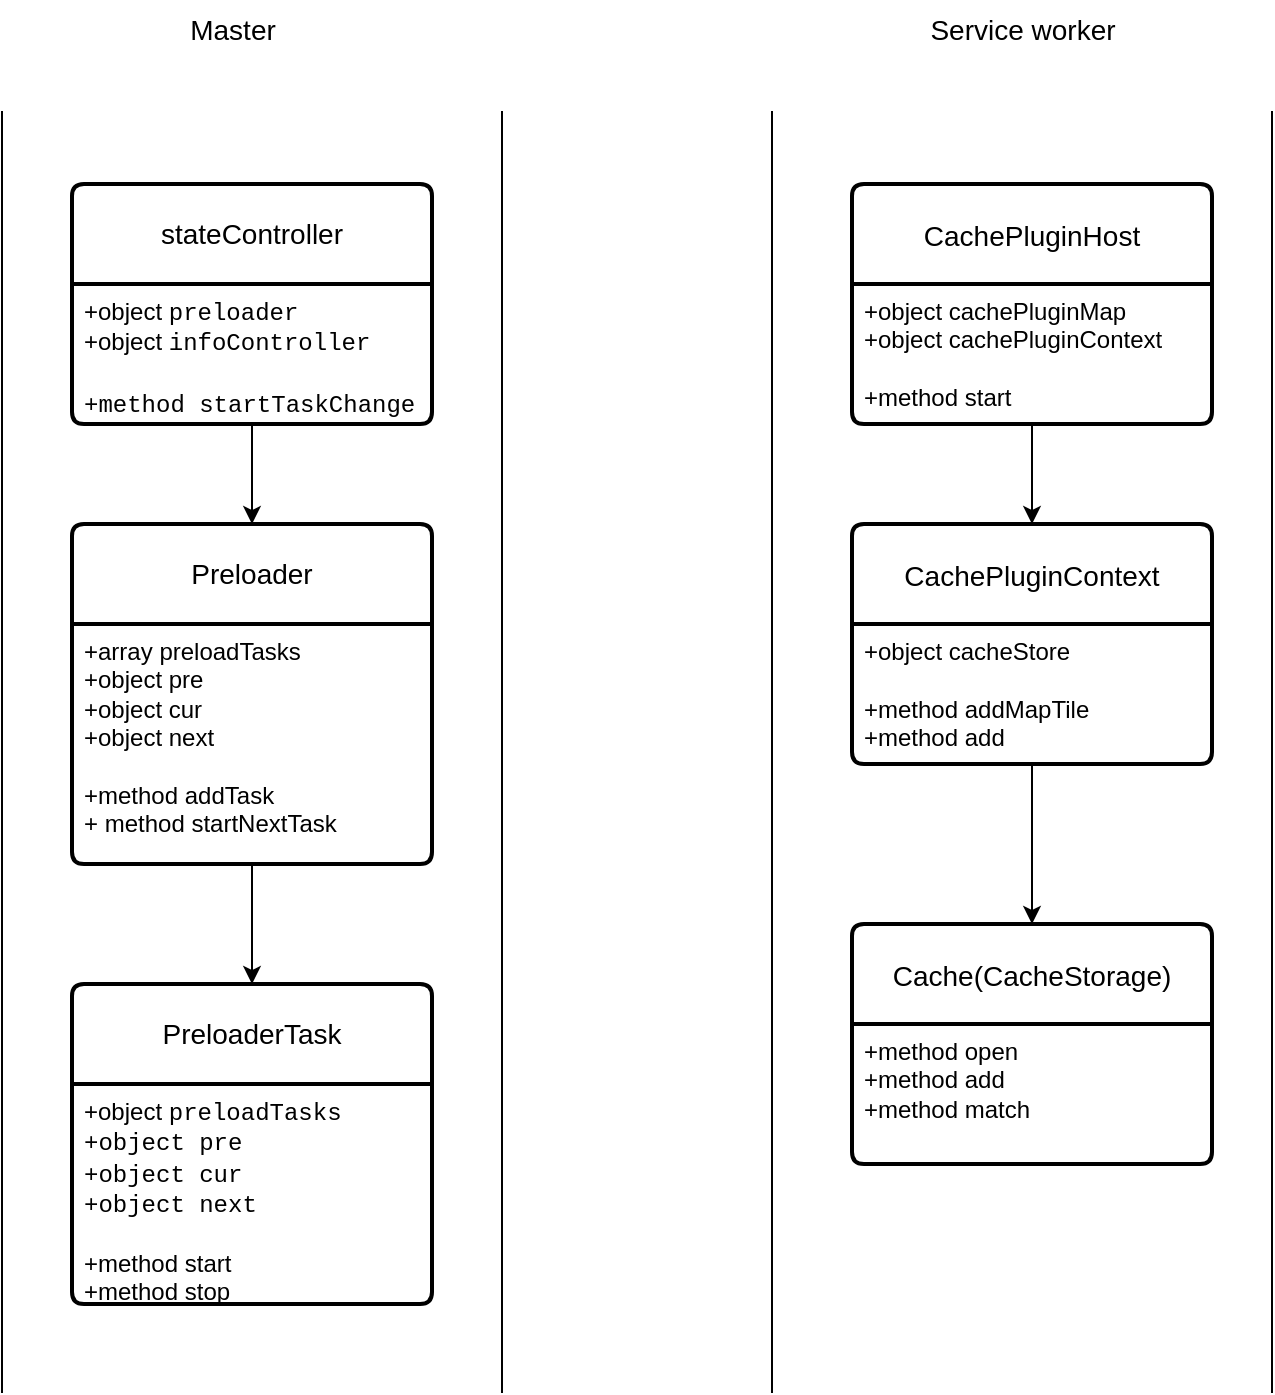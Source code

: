 <mxfile version="24.4.8" type="github">
  <diagram name="第 1 页" id="WsUVucrzqdGAJNQKU3am">
    <mxGraphModel dx="1304" dy="790" grid="1" gridSize="10" guides="1" tooltips="1" connect="1" arrows="1" fold="1" page="1" pageScale="1" pageWidth="1169" pageHeight="827" math="0" shadow="0">
      <root>
        <mxCell id="0" />
        <mxCell id="1" parent="0" />
        <mxCell id="zJQUdyqLXVvUJiN5wL6E-17" value="" style="edgeStyle=orthogonalEdgeStyle;rounded=0;orthogonalLoop=1;jettySize=auto;html=1;" edge="1" parent="1" source="zJQUdyqLXVvUJiN5wL6E-13" target="zJQUdyqLXVvUJiN5wL6E-15">
          <mxGeometry relative="1" as="geometry" />
        </mxCell>
        <mxCell id="zJQUdyqLXVvUJiN5wL6E-13" value="stateController" style="swimlane;childLayout=stackLayout;horizontal=1;startSize=50;horizontalStack=0;rounded=1;fontSize=14;fontStyle=0;strokeWidth=2;resizeParent=0;resizeLast=1;shadow=0;dashed=0;align=center;arcSize=4;whiteSpace=wrap;html=1;" vertex="1" parent="1">
          <mxGeometry x="80" y="130" width="180" height="120" as="geometry" />
        </mxCell>
        <mxCell id="zJQUdyqLXVvUJiN5wL6E-14" value="+object&amp;nbsp;&lt;font face=&quot;JetBrains Mono, Menlo, Monaco, Courier New, monospace, Menlo, Monaco, Courier New, monospace&quot;&gt;&lt;span style=&quot;white-space-collapse: preserve;&quot;&gt;preloader&lt;/span&gt;&lt;/font&gt;&lt;br&gt;+object&amp;nbsp;&lt;span style=&quot;font-family: &amp;quot;JetBrains Mono&amp;quot;, Menlo, Monaco, &amp;quot;Courier New&amp;quot;, monospace, Menlo, Monaco, &amp;quot;Courier New&amp;quot;, monospace; white-space-collapse: preserve;&quot;&gt;infoController&lt;/span&gt;&lt;div&gt;&lt;span style=&quot;font-family: &amp;quot;JetBrains Mono&amp;quot;, Menlo, Monaco, &amp;quot;Courier New&amp;quot;, monospace, Menlo, Monaco, &amp;quot;Courier New&amp;quot;, monospace; white-space-collapse: preserve;&quot;&gt;&lt;br&gt;&lt;/span&gt;&lt;/div&gt;&lt;div&gt;&lt;span style=&quot;font-family: &amp;quot;JetBrains Mono&amp;quot;, Menlo, Monaco, &amp;quot;Courier New&amp;quot;, monospace, Menlo, Monaco, &amp;quot;Courier New&amp;quot;, monospace; white-space-collapse: preserve;&quot;&gt;+method startTaskChange&lt;/span&gt;&lt;/div&gt;" style="align=left;strokeColor=none;fillColor=none;spacingLeft=4;fontSize=12;verticalAlign=top;resizable=0;rotatable=0;part=1;html=1;" vertex="1" parent="zJQUdyqLXVvUJiN5wL6E-13">
          <mxGeometry y="50" width="180" height="70" as="geometry" />
        </mxCell>
        <mxCell id="zJQUdyqLXVvUJiN5wL6E-20" value="" style="edgeStyle=orthogonalEdgeStyle;rounded=0;orthogonalLoop=1;jettySize=auto;html=1;" edge="1" parent="1" source="zJQUdyqLXVvUJiN5wL6E-15" target="zJQUdyqLXVvUJiN5wL6E-18">
          <mxGeometry relative="1" as="geometry" />
        </mxCell>
        <mxCell id="zJQUdyqLXVvUJiN5wL6E-15" value="Preloader" style="swimlane;childLayout=stackLayout;horizontal=1;startSize=50;horizontalStack=0;rounded=1;fontSize=14;fontStyle=0;strokeWidth=2;resizeParent=0;resizeLast=1;shadow=0;dashed=0;align=center;arcSize=4;whiteSpace=wrap;html=1;" vertex="1" parent="1">
          <mxGeometry x="80" y="300" width="180" height="170" as="geometry" />
        </mxCell>
        <mxCell id="zJQUdyqLXVvUJiN5wL6E-16" value="+array&amp;nbsp;&lt;span style=&quot;white-space-collapse: preserve;&quot;&gt;preloadTasks&lt;/span&gt;&lt;div&gt;&lt;span style=&quot;white-space-collapse: preserve;&quot;&gt;+object pre&lt;/span&gt;&lt;/div&gt;&lt;div&gt;&lt;span style=&quot;white-space-collapse: preserve;&quot;&gt;+object cur&lt;/span&gt;&lt;/div&gt;&lt;div&gt;&lt;span style=&quot;white-space-collapse: preserve;&quot;&gt;+object next&lt;/span&gt;&lt;/div&gt;&lt;div&gt;&lt;br&gt;&lt;/div&gt;&lt;div&gt;+method addTask&lt;/div&gt;&lt;div&gt;+ method startNextTask&lt;/div&gt;" style="align=left;strokeColor=none;fillColor=none;spacingLeft=4;fontSize=12;verticalAlign=top;resizable=0;rotatable=0;part=1;html=1;" vertex="1" parent="zJQUdyqLXVvUJiN5wL6E-15">
          <mxGeometry y="50" width="180" height="120" as="geometry" />
        </mxCell>
        <mxCell id="zJQUdyqLXVvUJiN5wL6E-18" value="PreloaderTask" style="swimlane;childLayout=stackLayout;horizontal=1;startSize=50;horizontalStack=0;rounded=1;fontSize=14;fontStyle=0;strokeWidth=2;resizeParent=0;resizeLast=1;shadow=0;dashed=0;align=center;arcSize=4;whiteSpace=wrap;html=1;" vertex="1" parent="1">
          <mxGeometry x="80" y="530" width="180" height="160" as="geometry" />
        </mxCell>
        <mxCell id="zJQUdyqLXVvUJiN5wL6E-19" value="+object&amp;nbsp;&lt;span style=&quot;font-family: &amp;quot;JetBrains Mono&amp;quot;, Menlo, Monaco, &amp;quot;Courier New&amp;quot;, monospace, Menlo, Monaco, &amp;quot;Courier New&amp;quot;, monospace; white-space-collapse: preserve;&quot;&gt;preloadTasks&lt;/span&gt;&lt;div&gt;&lt;font face=&quot;JetBrains Mono, Menlo, Monaco, Courier New, monospace, Menlo, Monaco, Courier New, monospace&quot;&gt;&lt;span style=&quot;white-space-collapse: preserve;&quot;&gt;+object &lt;/span&gt;&lt;/font&gt;&lt;span style=&quot;font-family: &amp;quot;JetBrains Mono&amp;quot;, Menlo, Monaco, &amp;quot;Courier New&amp;quot;, monospace, Menlo, Monaco, &amp;quot;Courier New&amp;quot;, monospace; white-space-collapse: preserve;&quot;&gt;pre&lt;/span&gt;&lt;/div&gt;&lt;div&gt;&lt;span style=&quot;font-family: &amp;quot;JetBrains Mono&amp;quot;, Menlo, Monaco, &amp;quot;Courier New&amp;quot;, monospace, Menlo, Monaco, &amp;quot;Courier New&amp;quot;, monospace; white-space-collapse: preserve;&quot;&gt;+object cur&lt;/span&gt;&lt;/div&gt;&lt;div&gt;&lt;span style=&quot;font-family: &amp;quot;JetBrains Mono&amp;quot;, Menlo, Monaco, &amp;quot;Courier New&amp;quot;, monospace, Menlo, Monaco, &amp;quot;Courier New&amp;quot;, monospace; white-space-collapse: preserve;&quot;&gt;+object next&lt;/span&gt;&lt;/div&gt;&lt;div&gt;&lt;br&gt;&lt;/div&gt;&lt;div&gt;+method start&lt;/div&gt;&lt;div&gt;+method stop&lt;/div&gt;" style="align=left;strokeColor=none;fillColor=none;spacingLeft=4;fontSize=12;verticalAlign=top;resizable=0;rotatable=0;part=1;html=1;" vertex="1" parent="zJQUdyqLXVvUJiN5wL6E-18">
          <mxGeometry y="50" width="180" height="110" as="geometry" />
        </mxCell>
        <mxCell id="zJQUdyqLXVvUJiN5wL6E-26" value="" style="edgeStyle=orthogonalEdgeStyle;rounded=0;orthogonalLoop=1;jettySize=auto;html=1;" edge="1" parent="1" source="zJQUdyqLXVvUJiN5wL6E-21" target="zJQUdyqLXVvUJiN5wL6E-24">
          <mxGeometry relative="1" as="geometry" />
        </mxCell>
        <mxCell id="zJQUdyqLXVvUJiN5wL6E-21" value="&lt;div style=&quot;line-height: 18px; white-space: pre;&quot;&gt;&lt;font face=&quot;Helvetica&quot; style=&quot;background-color: rgb(255, 255, 255); font-size: 14px;&quot;&gt;CachePluginHost&lt;/font&gt;&lt;/div&gt;" style="swimlane;childLayout=stackLayout;horizontal=1;startSize=50;horizontalStack=0;rounded=1;fontSize=14;fontStyle=0;strokeWidth=2;resizeParent=0;resizeLast=1;shadow=0;dashed=0;align=center;arcSize=4;whiteSpace=wrap;html=1;" vertex="1" parent="1">
          <mxGeometry x="470" y="130" width="180" height="120" as="geometry" />
        </mxCell>
        <mxCell id="zJQUdyqLXVvUJiN5wL6E-22" value="+object cachePluginMap&lt;div&gt;+object cachePluginContext&lt;/div&gt;&lt;div&gt;&lt;br&gt;&lt;/div&gt;&lt;div&gt;+method start&lt;/div&gt;" style="align=left;strokeColor=none;fillColor=none;spacingLeft=4;fontSize=12;verticalAlign=top;resizable=0;rotatable=0;part=1;html=1;" vertex="1" parent="zJQUdyqLXVvUJiN5wL6E-21">
          <mxGeometry y="50" width="180" height="70" as="geometry" />
        </mxCell>
        <mxCell id="zJQUdyqLXVvUJiN5wL6E-30" value="" style="edgeStyle=orthogonalEdgeStyle;rounded=0;orthogonalLoop=1;jettySize=auto;html=1;" edge="1" parent="1" source="zJQUdyqLXVvUJiN5wL6E-24" target="zJQUdyqLXVvUJiN5wL6E-28">
          <mxGeometry relative="1" as="geometry" />
        </mxCell>
        <mxCell id="zJQUdyqLXVvUJiN5wL6E-24" value="&lt;div style=&quot;line-height: 18px; white-space: pre;&quot;&gt;&lt;font face=&quot;Helvetica&quot; style=&quot;background-color: rgb(255, 255, 255); font-size: 14px;&quot;&gt;CachePluginContext&lt;/font&gt;&lt;/div&gt;" style="swimlane;childLayout=stackLayout;horizontal=1;startSize=50;horizontalStack=0;rounded=1;fontSize=14;fontStyle=0;strokeWidth=2;resizeParent=0;resizeLast=1;shadow=0;dashed=0;align=center;arcSize=4;whiteSpace=wrap;html=1;" vertex="1" parent="1">
          <mxGeometry x="470" y="300" width="180" height="120" as="geometry" />
        </mxCell>
        <mxCell id="zJQUdyqLXVvUJiN5wL6E-25" value="&lt;div&gt;+object cacheStore&lt;/div&gt;&lt;div&gt;&lt;br&gt;&lt;/div&gt;&lt;div&gt;+method addMapTile&lt;/div&gt;&lt;div&gt;+method add&lt;/div&gt;&lt;div&gt;&lt;br&gt;&lt;/div&gt;&lt;div&gt;&lt;br&gt;&lt;/div&gt;" style="align=left;strokeColor=none;fillColor=none;spacingLeft=4;fontSize=12;verticalAlign=top;resizable=0;rotatable=0;part=1;html=1;" vertex="1" parent="zJQUdyqLXVvUJiN5wL6E-24">
          <mxGeometry y="50" width="180" height="70" as="geometry" />
        </mxCell>
        <mxCell id="zJQUdyqLXVvUJiN5wL6E-28" value="&lt;div style=&quot;line-height: 18px; white-space: pre;&quot;&gt;&lt;font face=&quot;Helvetica&quot; style=&quot;background-color: rgb(255, 255, 255); font-size: 14px;&quot;&gt;Cache(CacheStorage)&lt;/font&gt;&lt;/div&gt;" style="swimlane;childLayout=stackLayout;horizontal=1;startSize=50;horizontalStack=0;rounded=1;fontSize=14;fontStyle=0;strokeWidth=2;resizeParent=0;resizeLast=1;shadow=0;dashed=0;align=center;arcSize=4;whiteSpace=wrap;html=1;" vertex="1" parent="1">
          <mxGeometry x="470" y="500" width="180" height="120" as="geometry" />
        </mxCell>
        <mxCell id="zJQUdyqLXVvUJiN5wL6E-29" value="&lt;div&gt;+method open&lt;/div&gt;&lt;div&gt;+method add&lt;/div&gt;&lt;div&gt;+method match&lt;br&gt;&lt;/div&gt;&lt;div&gt;&lt;br&gt;&lt;/div&gt;" style="align=left;strokeColor=none;fillColor=none;spacingLeft=4;fontSize=12;verticalAlign=top;resizable=0;rotatable=0;part=1;html=1;" vertex="1" parent="zJQUdyqLXVvUJiN5wL6E-28">
          <mxGeometry y="50" width="180" height="70" as="geometry" />
        </mxCell>
        <mxCell id="zJQUdyqLXVvUJiN5wL6E-31" value="" style="shape=partialRectangle;whiteSpace=wrap;html=1;top=0;bottom=0;fillColor=none;" vertex="1" parent="1">
          <mxGeometry x="45" y="94" width="250" height="640" as="geometry" />
        </mxCell>
        <mxCell id="zJQUdyqLXVvUJiN5wL6E-32" value="" style="shape=partialRectangle;whiteSpace=wrap;html=1;top=0;bottom=0;fillColor=none;" vertex="1" parent="1">
          <mxGeometry x="430" y="94" width="250" height="640" as="geometry" />
        </mxCell>
        <mxCell id="zJQUdyqLXVvUJiN5wL6E-33" value="&lt;font style=&quot;font-size: 14px;&quot;&gt;Master&lt;/font&gt;" style="text;html=1;align=center;verticalAlign=middle;resizable=0;points=[];autosize=1;strokeColor=none;fillColor=none;" vertex="1" parent="1">
          <mxGeometry x="125" y="38" width="70" height="30" as="geometry" />
        </mxCell>
        <mxCell id="zJQUdyqLXVvUJiN5wL6E-34" value="&lt;font style=&quot;font-size: 14px;&quot;&gt;Service worker&lt;/font&gt;" style="text;html=1;align=center;verticalAlign=middle;resizable=0;points=[];autosize=1;strokeColor=none;fillColor=none;" vertex="1" parent="1">
          <mxGeometry x="495" y="38" width="120" height="30" as="geometry" />
        </mxCell>
      </root>
    </mxGraphModel>
  </diagram>
</mxfile>
